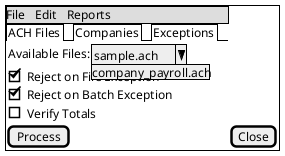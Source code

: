 @startsalt
{+
{* File | Edit | Reports }
{/ ACH Files | Companies | Exceptions }
{
{ Available Files: | ^sample.ach^^company_payroll.ach^ }
[X] Reject on File Exception
[X] Reject on Batch Exception
[ ] Verify Totals
}
[Process] | [Close]
}
@endsalt
